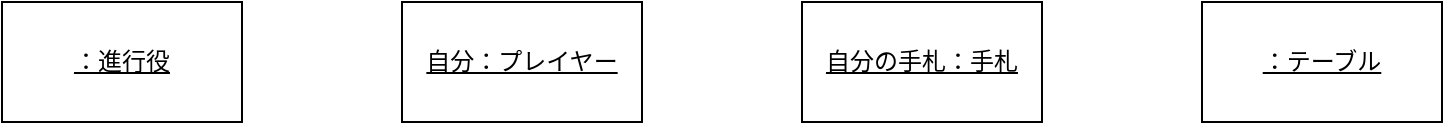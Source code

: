 <mxfile version="24.7.5">
  <diagram id="6m1PYr6HYUWK47SezZJd" name="ページ1">
    <mxGraphModel dx="880" dy="468" grid="1" gridSize="10" guides="1" tooltips="1" connect="1" arrows="1" fold="1" page="1" pageScale="1" pageWidth="827" pageHeight="1169" math="0" shadow="0">
      <root>
        <mxCell id="0" />
        <mxCell id="1" parent="0" />
        <mxCell id="mZp3cFyCc_V3qMllNcmF-1" value="：進行役" style="rounded=0;whiteSpace=wrap;html=1;fontStyle=4" vertex="1" parent="1">
          <mxGeometry x="40" y="40" width="120" height="60" as="geometry" />
        </mxCell>
        <mxCell id="mZp3cFyCc_V3qMllNcmF-2" value="自分：プレイヤー" style="rounded=0;whiteSpace=wrap;html=1;fontStyle=4" vertex="1" parent="1">
          <mxGeometry x="240" y="40" width="120" height="60" as="geometry" />
        </mxCell>
        <mxCell id="mZp3cFyCc_V3qMllNcmF-3" value="自分の手札：手札" style="rounded=0;whiteSpace=wrap;html=1;fontStyle=4" vertex="1" parent="1">
          <mxGeometry x="440" y="40" width="120" height="60" as="geometry" />
        </mxCell>
        <mxCell id="mZp3cFyCc_V3qMllNcmF-4" value="：テーブル" style="rounded=0;whiteSpace=wrap;html=1;fontStyle=4" vertex="1" parent="1">
          <mxGeometry x="640" y="40" width="120" height="60" as="geometry" />
        </mxCell>
      </root>
    </mxGraphModel>
  </diagram>
</mxfile>
